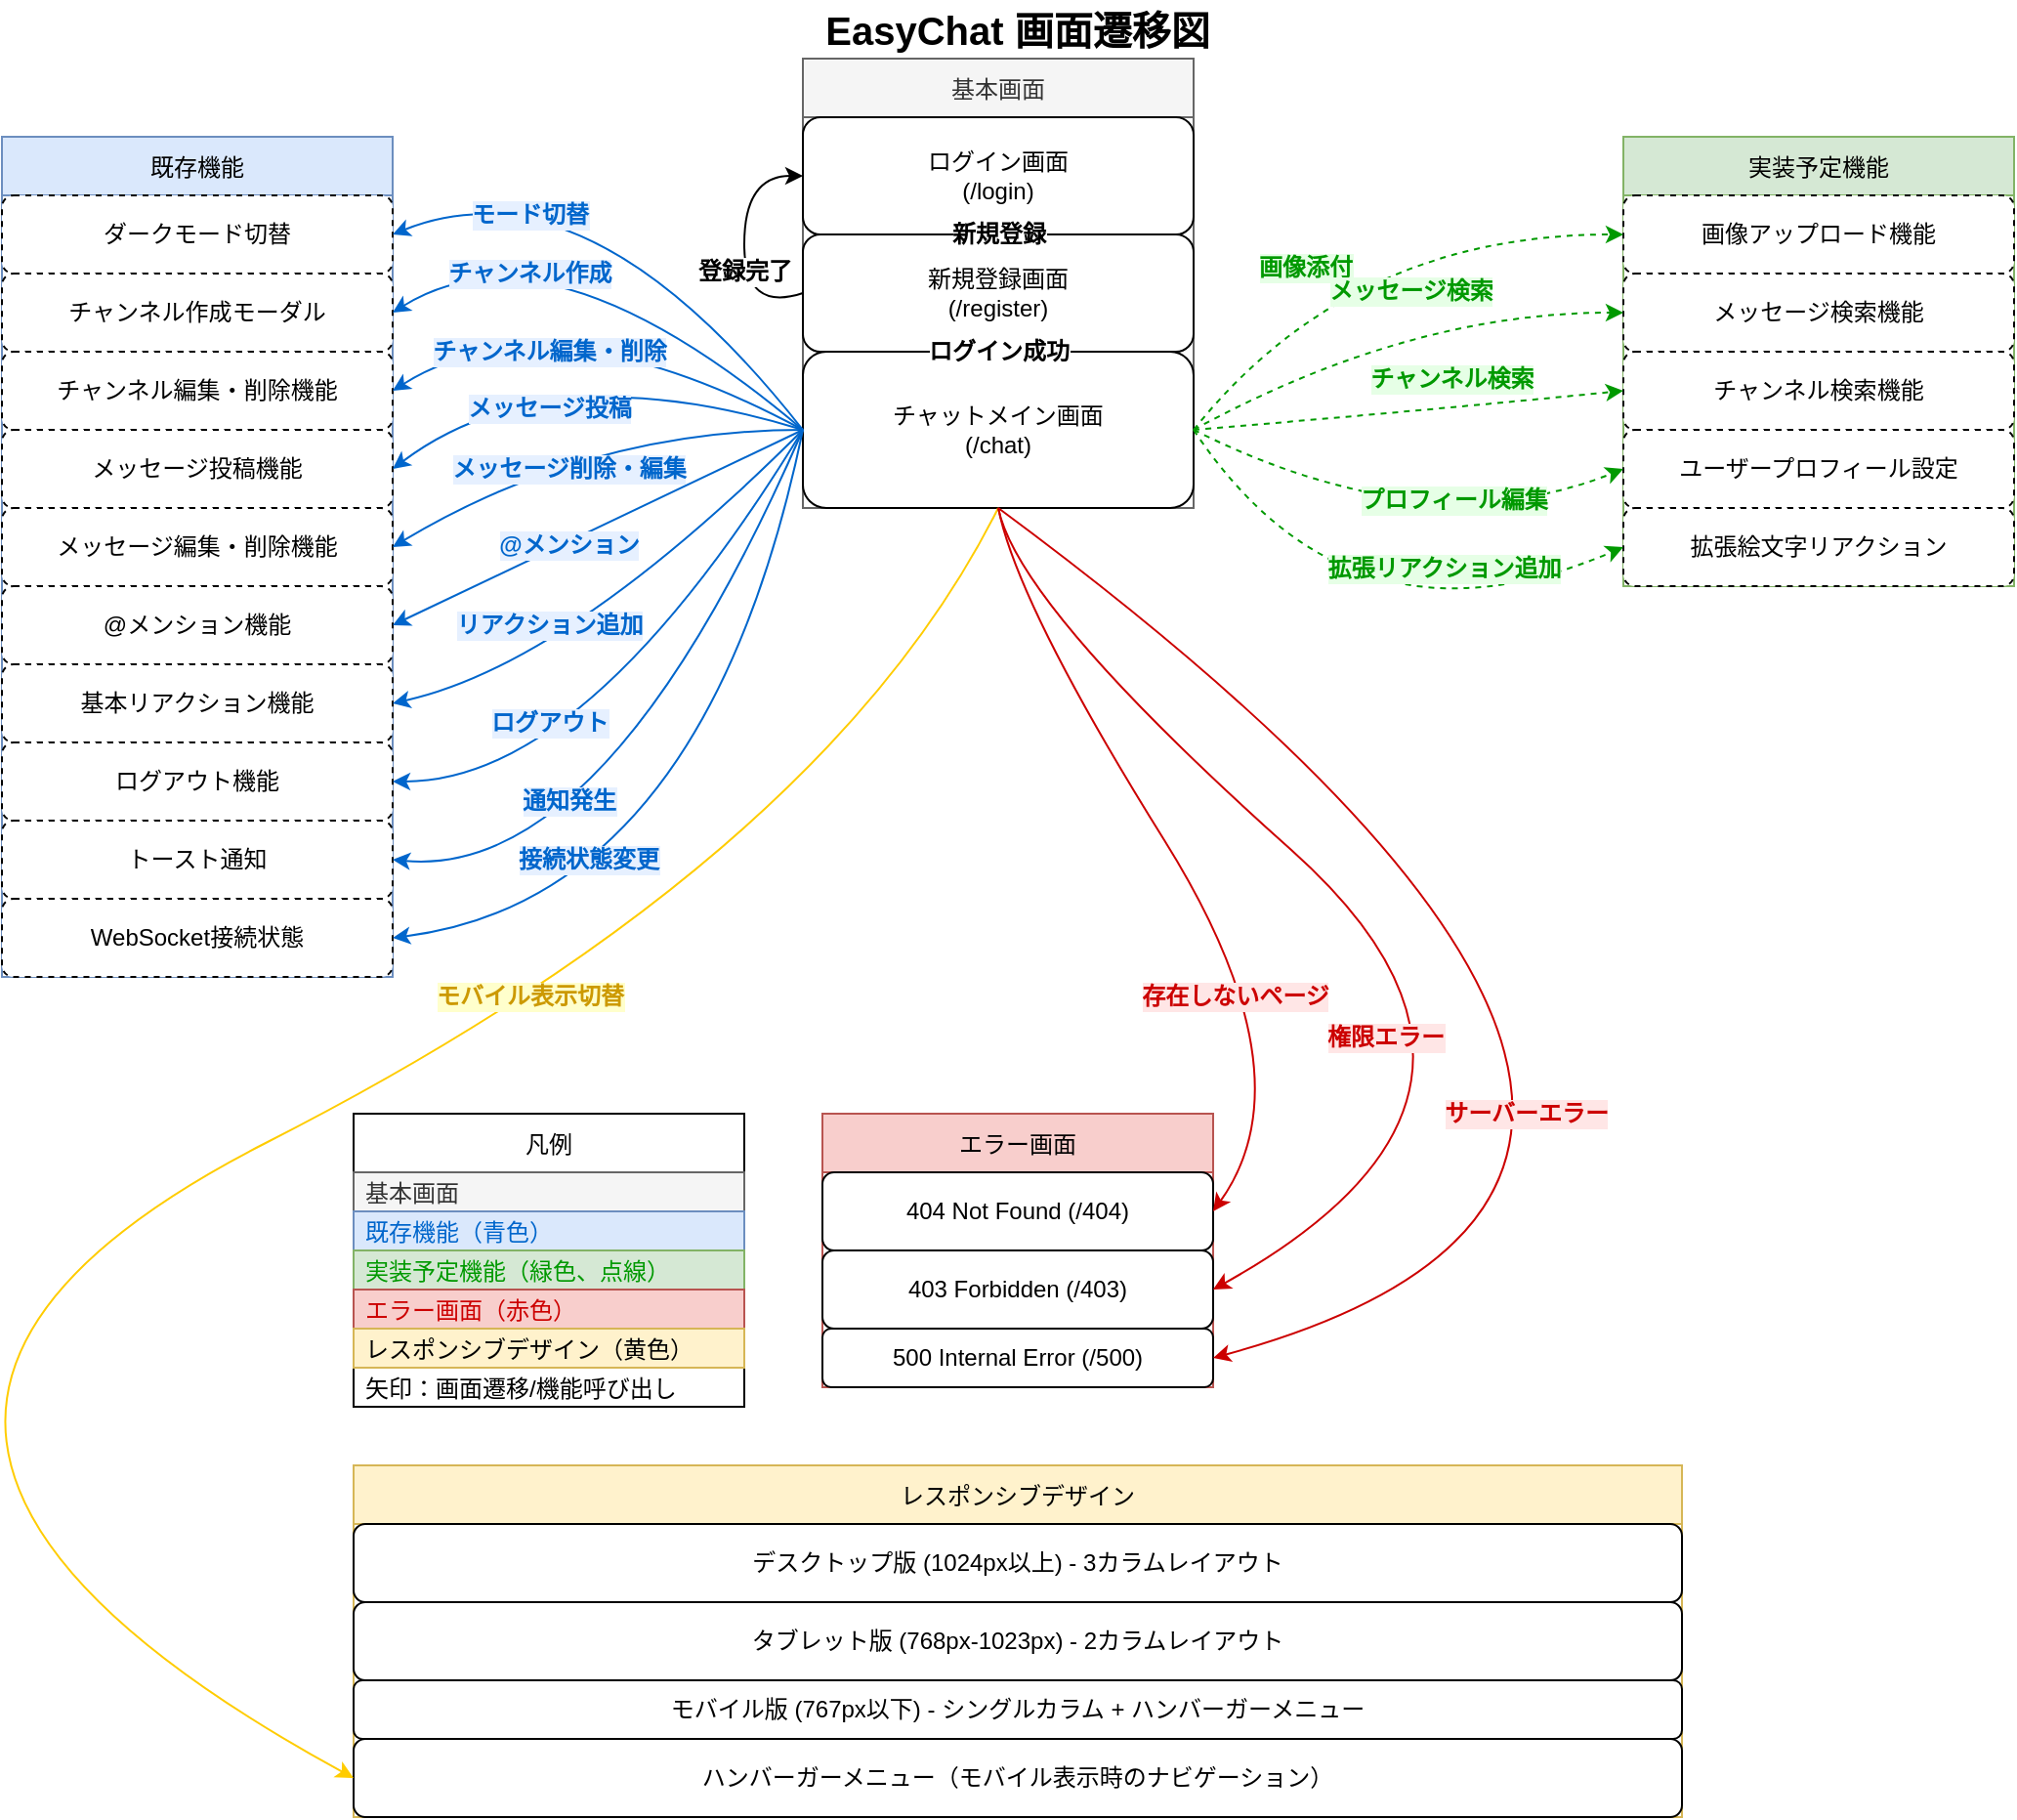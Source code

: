 <mxfile>
    <diagram id="chat-app-flow" name="Chat App Screen Flow">
        <mxGraphModel dx="2257" dy="952" grid="1" gridSize="10" guides="1" tooltips="1" connect="1" arrows="1" fold="1" page="1" pageScale="1" pageWidth="827" pageHeight="1169" math="0" shadow="0">
            <root>
                <mxCell id="0"/>
                <mxCell id="1" parent="0"/>
                <mxCell id="base-screens-group" value="基本画面" style="swimlane;fontStyle=0;childLayout=stackLayout;horizontal=1;startSize=30;horizontalStack=0;resizeParent=1;resizeParentMax=0;resizeLast=0;collapsible=1;marginBottom=0;fillColor=#f5f5f5;strokeColor=#666666;fontColor=#333333;" vertex="1" parent="1">
                    <mxGeometry x="270" y="40" width="200" height="230" as="geometry"/>
                </mxCell>
                <mxCell id="login-screen" value="ログイン画面&#xa;(/login)" style="rounded=1;whiteSpace=wrap;html=1;" parent="base-screens-group" vertex="1">
                    <mxGeometry y="30" width="200" height="60" as="geometry"/>
                </mxCell>
                <mxCell id="register-screen" value="新規登録画面&#xa;(/register)" style="rounded=1;whiteSpace=wrap;html=1;" parent="base-screens-group" vertex="1">
                    <mxGeometry y="90" width="200" height="60" as="geometry"/>
                </mxCell>
                <mxCell id="chat-screen" value="チャットメイン画面&#xa;(/chat)" style="rounded=1;whiteSpace=wrap;html=1;" parent="base-screens-group" vertex="1">
                    <mxGeometry y="150" width="200" height="80" as="geometry"/>
                </mxCell>
                <mxCell id="existing-features-group" value="既存機能" style="swimlane;fontStyle=0;childLayout=stackLayout;horizontal=1;startSize=30;horizontalStack=0;resizeParent=1;resizeParentMax=0;resizeLast=0;collapsible=1;marginBottom=0;fillColor=#dae8fc;strokeColor=#6c8ebf;" vertex="1" parent="1">
                    <mxGeometry x="-140" y="80" width="200" height="430" as="geometry"/>
                </mxCell>
                <mxCell id="dark-mode-toggle" value="ダークモード切替" style="rounded=1;whiteSpace=wrap;html=1;dashed=1;" parent="existing-features-group" vertex="1">
                    <mxGeometry y="30" width="200" height="40" as="geometry"/>
                </mxCell>
                <mxCell id="channel-modal" value="チャンネル作成モーダル" style="rounded=1;whiteSpace=wrap;html=1;dashed=1;" parent="existing-features-group" vertex="1">
                    <mxGeometry y="70" width="200" height="40" as="geometry"/>
                </mxCell>
                <mxCell id="channel-edit-delete" value="チャンネル編集・削除機能" style="rounded=1;whiteSpace=wrap;html=1;dashed=1;" vertex="1" parent="existing-features-group">
                    <mxGeometry y="110" width="200" height="40" as="geometry"/>
                </mxCell>
                <mxCell id="message-post" value="メッセージ投稿機能" style="rounded=1;whiteSpace=wrap;html=1;dashed=1;" vertex="1" parent="existing-features-group">
                    <mxGeometry y="150" width="200" height="40" as="geometry"/>
                </mxCell>
                <mxCell id="message-modal" value="メッセージ編集・削除機能" style="rounded=1;whiteSpace=wrap;html=1;dashed=1;" parent="existing-features-group" vertex="1">
                    <mxGeometry y="190" width="200" height="40" as="geometry"/>
                </mxCell>
                <mxCell id="mention-feature" value="@メンション機能" style="rounded=1;whiteSpace=wrap;html=1;dashed=1;" vertex="1" parent="existing-features-group">
                    <mxGeometry y="230" width="200" height="40" as="geometry"/>
                </mxCell>
                <mxCell id="basic-reaction" value="基本リアクション機能" style="rounded=1;whiteSpace=wrap;html=1;dashed=1;" vertex="1" parent="existing-features-group">
                    <mxGeometry y="270" width="200" height="40" as="geometry"/>
                </mxCell>
                <mxCell id="logout-feature" value="ログアウト機能" style="rounded=1;whiteSpace=wrap;html=1;dashed=1;" vertex="1" parent="existing-features-group">
                    <mxGeometry y="310" width="200" height="40" as="geometry"/>
                </mxCell>
                <mxCell id="toast-notification" value="トースト通知" style="rounded=1;whiteSpace=wrap;html=1;dashed=1;" parent="existing-features-group" vertex="1">
                    <mxGeometry y="350" width="200" height="40" as="geometry"/>
                </mxCell>
                <mxCell id="websocket-status" value="WebSocket接続状態" style="rounded=1;whiteSpace=wrap;html=1;dashed=1;" parent="existing-features-group" vertex="1">
                    <mxGeometry y="390" width="200" height="40" as="geometry"/>
                </mxCell>
                <mxCell id="planned-features-group" value="実装予定機能" style="swimlane;fontStyle=0;childLayout=stackLayout;horizontal=1;startSize=30;horizontalStack=0;resizeParent=1;resizeParentMax=0;resizeLast=0;collapsible=1;marginBottom=0;fillColor=#d5e8d4;strokeColor=#82b366;" vertex="1" parent="1">
                    <mxGeometry x="690" y="80" width="200" height="230" as="geometry"/>
                </mxCell>
                <mxCell id="image-upload" value="画像アップロード機能" style="rounded=1;whiteSpace=wrap;html=1;dashed=1;" parent="planned-features-group" vertex="1">
                    <mxGeometry y="30" width="200" height="40" as="geometry"/>
                </mxCell>
                <mxCell id="message-search" value="メッセージ検索機能" style="rounded=1;whiteSpace=wrap;html=1;dashed=1;" parent="planned-features-group" vertex="1">
                    <mxGeometry y="70" width="200" height="40" as="geometry"/>
                </mxCell>
                <mxCell id="channel-search" value="チャンネル検索機能" style="rounded=1;whiteSpace=wrap;html=1;dashed=1;" parent="planned-features-group" vertex="1">
                    <mxGeometry y="110" width="200" height="40" as="geometry"/>
                </mxCell>
                <mxCell id="profile-modal" value="ユーザープロフィール設定" style="rounded=1;whiteSpace=wrap;html=1;dashed=1;" parent="planned-features-group" vertex="1">
                    <mxGeometry y="150" width="200" height="40" as="geometry"/>
                </mxCell>
                <mxCell id="expanded-reactions" value="拡張絵文字リアクション" style="rounded=1;whiteSpace=wrap;html=1;dashed=1;" parent="planned-features-group" vertex="1">
                    <mxGeometry y="190" width="200" height="40" as="geometry"/>
                </mxCell>
                <mxCell id="error-screens-group" value="エラー画面" style="swimlane;fontStyle=0;childLayout=stackLayout;horizontal=1;startSize=30;horizontalStack=0;resizeParent=1;resizeParentMax=0;resizeLast=0;collapsible=1;marginBottom=0;fillColor=#f8cecc;strokeColor=#b85450;" vertex="1" parent="1">
                    <mxGeometry x="280" y="580" width="200" height="140" as="geometry"/>
                </mxCell>
                <mxCell id="404-screen" value="404 Not Found (/404)" style="rounded=1;whiteSpace=wrap;html=1;" parent="error-screens-group" vertex="1">
                    <mxGeometry y="30" width="200" height="40" as="geometry"/>
                </mxCell>
                <mxCell id="403-screen" value="403 Forbidden (/403)" style="rounded=1;whiteSpace=wrap;html=1;" parent="error-screens-group" vertex="1">
                    <mxGeometry y="70" width="200" height="40" as="geometry"/>
                </mxCell>
                <mxCell id="500-screen" value="500 Internal Error (/500)" style="rounded=1;whiteSpace=wrap;html=1;" parent="error-screens-group" vertex="1">
                    <mxGeometry y="110" width="200" height="30" as="geometry"/>
                </mxCell>
                <mxCell id="responsive-design-group" value="レスポンシブデザイン" style="swimlane;fontStyle=0;childLayout=stackLayout;horizontal=1;startSize=30;horizontalStack=0;resizeParent=1;resizeParentMax=0;resizeLast=0;collapsible=1;marginBottom=0;fillColor=#fff2cc;strokeColor=#d6b656;" vertex="1" parent="1">
                    <mxGeometry x="40" y="760" width="680" height="180" as="geometry"/>
                </mxCell>
                <mxCell id="responsive-desktop" value="デスクトップ版 (1024px以上) - 3カラムレイアウト" style="rounded=1;whiteSpace=wrap;html=1;" parent="responsive-design-group" vertex="1">
                    <mxGeometry y="30" width="680" height="40" as="geometry"/>
                </mxCell>
                <mxCell id="responsive-tablet" value="タブレット版 (768px-1023px) - 2カラムレイアウト" style="rounded=1;whiteSpace=wrap;html=1;" parent="responsive-design-group" vertex="1">
                    <mxGeometry y="70" width="680" height="40" as="geometry"/>
                </mxCell>
                <mxCell id="responsive-mobile" value="モバイル版 (767px以下) - シングルカラム + ハンバーガーメニュー" style="rounded=1;whiteSpace=wrap;html=1;" parent="responsive-design-group" vertex="1">
                    <mxGeometry y="110" width="680" height="30" as="geometry"/>
                </mxCell>
                <mxCell id="hamburger-menu" value="ハンバーガーメニュー（モバイル表示時のナビゲーション）" style="rounded=1;whiteSpace=wrap;html=1;" vertex="1" parent="responsive-design-group">
                    <mxGeometry y="140" width="680" height="40" as="geometry"/>
                </mxCell>
                <mxCell id="login-to-register" value="新規登録" style="endArrow=classic;html=1;exitX=0.5;exitY=1;entryX=0.5;entryY=0;fontStyle=1;fontSize=12;labelBackgroundColor=#FFFFFF;" parent="1" source="login-screen" target="register-screen" edge="1">
                    <mxGeometry x="-0.2" relative="1" as="geometry">
                        <mxPoint as="offset"/>
                    </mxGeometry>
                </mxCell>
                <mxCell id="register-to-login" value="登録完了" style="endArrow=classic;html=1;exitX=0;exitY=0.5;entryX=0;entryY=0.5;curved=1;fontStyle=1;fontSize=12;labelBackgroundColor=#FFFFFF;" parent="1" source="register-screen" target="login-screen" edge="1">
                    <mxGeometry x="-0.2" relative="1" as="geometry">
                        <Array as="points">
                            <mxPoint x="240" y="170"/>
                            <mxPoint x="240" y="100"/>
                        </Array>
                        <mxPoint as="offset"/>
                    </mxGeometry>
                </mxCell>
                <mxCell id="login-to-chat" value="ログイン成功" style="endArrow=classic;html=1;exitX=0.5;exitY=1;entryX=0.5;entryY=0;fontStyle=1;fontSize=12;labelBackgroundColor=#FFFFFF;" parent="1" source="register-screen" target="chat-screen" edge="1">
                    <mxGeometry relative="1" as="geometry"/>
                </mxCell>
                <mxCell id="chat-to-dark-mode" value="モード切替" style="curved=1;endArrow=classic;html=1;exitX=0;exitY=0.5;entryX=1;entryY=0.5;strokeColor=#0066CC;fontColor=#0066CC;fontStyle=1;fontSize=12;labelBackgroundColor=#E6F0FF;exitDx=0;exitDy=0;entryDx=0;entryDy=0;" parent="1" source="chat-screen" target="dark-mode-toggle" edge="1">
                    <mxGeometry x="0.519" y="17" relative="1" as="geometry">
                        <Array as="points">
                            <mxPoint x="160" y="90"/>
                        </Array>
                        <mxPoint as="offset"/>
                        <mxPoint x="240" y="50" as="sourcePoint"/>
                        <mxPoint x="70" y="-30" as="targetPoint"/>
                    </mxGeometry>
                </mxCell>
                <mxCell id="chat-to-channel" value="チャンネル作成" style="curved=1;endArrow=classic;html=1;exitX=0;exitY=0.5;entryX=1;entryY=0.5;strokeColor=#0066CC;fontColor=#0066CC;fontStyle=1;fontSize=12;labelBackgroundColor=#E6F0FF;" parent="1" source="chat-screen" target="channel-modal" edge="1">
                    <mxGeometry x="0.471" y="20" relative="1" as="geometry">
                        <Array as="points">
                            <mxPoint x="140" y="120"/>
                        </Array>
                        <mxPoint as="offset"/>
                    </mxGeometry>
                </mxCell>
                <mxCell id="chat-to-channel-edit" value="チャンネル編集・削除" style="curved=1;endArrow=classic;html=1;exitX=0;exitY=0.5;entryX=1;entryY=0.5;strokeColor=#0066CC;fontColor=#0066CC;fontStyle=1;fontSize=12;labelBackgroundColor=#E6F0FF;" edge="1" parent="1" source="chat-screen" target="channel-edit-delete">
                    <mxGeometry x="0.352" y="25" relative="1" as="geometry">
                        <Array as="points">
                            <mxPoint x="140" y="160"/>
                        </Array>
                        <mxPoint as="offset"/>
                    </mxGeometry>
                </mxCell>
                <mxCell id="chat-to-message-post" value="メッセージ投稿" style="curved=1;endArrow=classic;html=1;exitX=0;exitY=0.5;entryX=1;entryY=0.5;strokeColor=#0066CC;fontColor=#0066CC;fontStyle=1;fontSize=12;labelBackgroundColor=#E6F0FF;" edge="1" parent="1" source="chat-screen" target="message-post">
                    <mxGeometry x="0.295" y="23" relative="1" as="geometry">
                        <Array as="points">
                            <mxPoint x="140" y="190"/>
                        </Array>
                        <mxPoint as="offset"/>
                    </mxGeometry>
                </mxCell>
                <mxCell id="chat-to-message" value="メッセージ削除・編集" style="curved=1;endArrow=classic;html=1;exitX=0;exitY=0.5;entryX=1;entryY=0.5;strokeColor=#0066CC;fontColor=#0066CC;fontStyle=1;fontSize=12;labelBackgroundColor=#E6F0FF;" parent="1" source="chat-screen" target="message-modal" edge="1">
                    <mxGeometry x="0.137" y="12" relative="1" as="geometry">
                        <Array as="points">
                            <mxPoint x="160" y="230"/>
                        </Array>
                        <mxPoint as="offset"/>
                    </mxGeometry>
                </mxCell>
                <mxCell id="chat-to-mention" value="@メンション" style="curved=1;endArrow=classic;html=1;exitX=0;exitY=0.5;entryX=1;entryY=0.5;strokeColor=#0066CC;fontColor=#0066CC;fontStyle=1;fontSize=12;labelBackgroundColor=#E6F0FF;" edge="1" parent="1" source="chat-screen" target="mention-feature">
                    <mxGeometry x="0.153" y="3" relative="1" as="geometry">
                        <Array as="points"/>
                        <mxPoint y="-1" as="offset"/>
                    </mxGeometry>
                </mxCell>
                <mxCell id="chat-to-reaction" value="リアクション追加" style="curved=1;endArrow=classic;html=1;exitX=0;exitY=0.5;entryX=1;entryY=0.5;strokeColor=#0066CC;fontColor=#0066CC;fontStyle=1;fontSize=12;labelBackgroundColor=#E6F0FF;" edge="1" parent="1" source="chat-screen" target="basic-reaction">
                    <mxGeometry x="0.242" y="-21" relative="1" as="geometry">
                        <Array as="points">
                            <mxPoint x="150" y="350"/>
                        </Array>
                        <mxPoint as="offset"/>
                    </mxGeometry>
                </mxCell>
                <mxCell id="chat-to-logout" value="ログアウト" style="curved=1;endArrow=classic;html=1;exitX=0;exitY=0.5;entryX=1;entryY=0.5;strokeColor=#0066CC;fontColor=#0066CC;fontStyle=1;fontSize=12;labelBackgroundColor=#E6F0FF;" edge="1" parent="1" source="chat-screen" target="logout-feature">
                    <mxGeometry x="0.485" y="-30" relative="1" as="geometry">
                        <Array as="points">
                            <mxPoint x="160" y="410"/>
                        </Array>
                        <mxPoint as="offset"/>
                    </mxGeometry>
                </mxCell>
                <mxCell id="chat-to-toast" value="通知発生" style="curved=1;endArrow=classic;html=1;exitX=0;exitY=0.5;entryX=1;entryY=0.5;strokeColor=#0066CC;fontColor=#0066CC;fontStyle=1;fontSize=12;labelBackgroundColor=#E6F0FF;" parent="1" source="chat-screen" target="toast-notification" edge="1">
                    <mxGeometry x="0.23" y="-34" relative="1" as="geometry">
                        <Array as="points">
                            <mxPoint x="170" y="460"/>
                        </Array>
                        <mxPoint as="offset"/>
                    </mxGeometry>
                </mxCell>
                <mxCell id="chat-to-websocket" value="接続状態変更" style="curved=1;endArrow=classic;html=1;exitX=0;exitY=0.5;entryX=1;entryY=0.5;strokeColor=#0066CC;fontColor=#0066CC;fontStyle=1;fontSize=12;labelBackgroundColor=#E6F0FF;" parent="1" source="chat-screen" target="websocket-status" edge="1">
                    <mxGeometry x="0.487" y="-27" relative="1" as="geometry">
                        <Array as="points">
                            <mxPoint x="220" y="470"/>
                        </Array>
                        <mxPoint as="offset"/>
                    </mxGeometry>
                </mxCell>
                <mxCell id="chat-to-hamburger" value="モバイル表示切替" style="curved=1;endArrow=classic;html=1;exitX=0.5;exitY=1;strokeColor=#FFCC00;fontColor=#CC9900;fontStyle=1;fontSize=12;labelBackgroundColor=#FFFFCC;" edge="1" parent="1" source="chat-screen">
                    <mxGeometry x="-0.397" y="-6" relative="1" as="geometry">
                        <Array as="points">
                            <mxPoint x="280" y="450"/>
                            <mxPoint x="-290" y="740"/>
                        </Array>
                        <mxPoint as="offset"/>
                        <mxPoint x="40" y="920" as="targetPoint"/>
                    </mxGeometry>
                </mxCell>
                <mxCell id="chat-to-image" value="画像添付" style="curved=1;endArrow=classic;html=1;exitX=1;exitY=0.5;entryX=0;entryY=0.5;dashed=1;strokeColor=#009900;fontColor=#009900;fontStyle=1;fontSize=12;labelBackgroundColor=#E6FFE6;" parent="1" source="chat-screen" target="image-upload" edge="1">
                    <mxGeometry x="-0.251" y="8" relative="1" as="geometry">
                        <Array as="points">
                            <mxPoint x="550" y="130"/>
                        </Array>
                        <mxPoint as="offset"/>
                    </mxGeometry>
                </mxCell>
                <mxCell id="chat-to-message-search" value="メッセージ検索" style="curved=1;endArrow=classic;html=1;exitX=1;exitY=0.5;entryX=0;entryY=0.5;dashed=1;strokeColor=#009900;fontColor=#009900;fontStyle=1;fontSize=12;labelBackgroundColor=#E6FFE6;" parent="1" source="chat-screen" target="message-search" edge="1">
                    <mxGeometry x="0.077" y="11" relative="1" as="geometry">
                        <Array as="points">
                            <mxPoint x="580" y="170"/>
                        </Array>
                        <mxPoint as="offset"/>
                    </mxGeometry>
                </mxCell>
                <mxCell id="chat-to-channel-search" value="チャンネル検索" style="curved=1;endArrow=classic;html=1;exitX=1;exitY=0.5;entryX=0;entryY=0.5;dashed=1;strokeColor=#009900;fontColor=#009900;fontStyle=1;fontSize=12;labelBackgroundColor=#E6FFE6;" parent="1" source="chat-screen" target="channel-search" edge="1">
                    <mxGeometry x="0.214" y="15" relative="1" as="geometry">
                        <Array as="points">
                            <mxPoint x="590" y="220"/>
                        </Array>
                        <mxPoint as="offset"/>
                    </mxGeometry>
                </mxCell>
                <mxCell id="chat-to-profile" value="プロフィール編集" style="curved=1;endArrow=classic;html=1;exitX=1;exitY=0.5;entryX=0;entryY=0.5;dashed=1;strokeColor=#009900;fontColor=#009900;fontStyle=1;fontSize=12;labelBackgroundColor=#E6FFE6;" parent="1" source="chat-screen" target="profile-modal" edge="1">
                    <mxGeometry x="0.282" y="18" relative="1" as="geometry">
                        <Array as="points">
                            <mxPoint x="590" y="290"/>
                        </Array>
                        <mxPoint as="offset"/>
                    </mxGeometry>
                </mxCell>
                <mxCell id="chat-to-expanded-reactions" value="拡張リアクション追加" style="curved=1;endArrow=classic;html=1;exitX=1;exitY=0.5;entryX=0;entryY=0.5;dashed=1;strokeColor=#009900;fontColor=#009900;fontStyle=1;fontSize=12;labelBackgroundColor=#E6FFE6;" edge="1" parent="1" source="chat-screen" target="expanded-reactions">
                    <mxGeometry x="0.404" y="26" relative="1" as="geometry">
                        <Array as="points">
                            <mxPoint x="550" y="350"/>
                        </Array>
                        <mxPoint as="offset"/>
                    </mxGeometry>
                </mxCell>
                <mxCell id="chat-to-404" value="存在しないページ" style="curved=1;endArrow=classic;html=1;exitX=0.5;exitY=1;entryX=1;entryY=0.5;strokeColor=#CC0000;fontColor=#CC0000;fontStyle=1;fontSize=12;labelBackgroundColor=#FFE6E6;entryDx=0;entryDy=0;" parent="1" source="chat-screen" target="404-screen" edge="1">
                    <mxGeometry x="0.328" y="-13" relative="1" as="geometry">
                        <Array as="points">
                            <mxPoint x="380" y="320"/>
                            <mxPoint x="530" y="560"/>
                        </Array>
                        <mxPoint x="1" as="offset"/>
                    </mxGeometry>
                </mxCell>
                <mxCell id="chat-to-403" value="権限エラー" style="curved=1;endArrow=classic;html=1;exitX=0.5;exitY=1;entryX=1;entryY=0.5;strokeColor=#CC0000;fontColor=#CC0000;fontStyle=1;fontSize=12;labelBackgroundColor=#FFE6E6;entryDx=0;entryDy=0;" parent="1" source="chat-screen" target="403-screen" edge="1">
                    <mxGeometry x="0.07" y="-40" relative="1" as="geometry">
                        <Array as="points">
                            <mxPoint x="380" y="320"/>
                            <mxPoint x="660" y="570"/>
                        </Array>
                        <mxPoint as="offset"/>
                    </mxGeometry>
                </mxCell>
                <mxCell id="chat-to-500" value="サーバーエラー" style="curved=1;endArrow=classic;html=1;exitX=0.5;exitY=1;entryX=1;entryY=0.5;strokeColor=#CC0000;fontColor=#CC0000;fontStyle=1;fontSize=12;labelBackgroundColor=#FFE6E6;entryDx=0;entryDy=0;" parent="1" source="chat-screen" target="500-screen" edge="1">
                    <mxGeometry x="0.6" y="-79" relative="1" as="geometry">
                        <Array as="points">
                            <mxPoint x="830" y="610"/>
                        </Array>
                        <mxPoint as="offset"/>
                    </mxGeometry>
                </mxCell>
                <mxCell id="legend" value="凡例" style="swimlane;fontStyle=0;childLayout=stackLayout;horizontal=1;startSize=30;horizontalStack=0;resizeParent=1;resizeParentMax=0;resizeLast=0;collapsible=1;marginBottom=0;" vertex="1" parent="1">
                    <mxGeometry x="40" y="580" width="200" height="150" as="geometry"/>
                </mxCell>
                <mxCell id="legend-base" value="基本画面" style="text;strokeColor=#666666;fillColor=#f5f5f5;align=left;verticalAlign=middle;spacingLeft=4;spacingRight=4;overflow=hidden;points=[[0,0.5],[1,0.5]];portConstraint=eastwest;rotatable=0;fontColor=#333333;" vertex="1" parent="legend">
                    <mxGeometry y="30" width="200" height="20" as="geometry"/>
                </mxCell>
                <mxCell id="legend-existing" value="既存機能（青色）" style="text;strokeColor=#6c8ebf;fillColor=#dae8fc;align=left;verticalAlign=middle;spacingLeft=4;spacingRight=4;overflow=hidden;points=[[0,0.5],[1,0.5]];portConstraint=eastwest;rotatable=0;fontColor=#0066CC;" vertex="1" parent="legend">
                    <mxGeometry y="50" width="200" height="20" as="geometry"/>
                </mxCell>
                <mxCell id="legend-planned" value="実装予定機能（緑色、点線）" style="text;strokeColor=#82b366;fillColor=#d5e8d4;align=left;verticalAlign=middle;spacingLeft=4;spacingRight=4;overflow=hidden;points=[[0,0.5],[1,0.5]];portConstraint=eastwest;rotatable=0;fontColor=#009900;" vertex="1" parent="legend">
                    <mxGeometry y="70" width="200" height="20" as="geometry"/>
                </mxCell>
                <mxCell id="legend-error" value="エラー画面（赤色）" style="text;strokeColor=#b85450;fillColor=#f8cecc;align=left;verticalAlign=middle;spacingLeft=4;spacingRight=4;overflow=hidden;points=[[0,0.5],[1,0.5]];portConstraint=eastwest;rotatable=0;fontColor=#CC0000;" vertex="1" parent="legend">
                    <mxGeometry y="90" width="200" height="20" as="geometry"/>
                </mxCell>
                <mxCell id="legend-responsive" value="レスポンシブデザイン（黄色）" style="text;strokeColor=#d6b656;fillColor=#fff2cc;align=left;verticalAlign=middle;spacingLeft=4;spacingRight=4;overflow=hidden;points=[[0,0.5],[1,0.5]];portConstraint=eastwest;rotatable=0;fontSize=12;" vertex="1" parent="legend">
                    <mxGeometry y="110" width="200" height="20" as="geometry"/>
                </mxCell>
                <mxCell id="legend-arrows" value="矢印：画面遷移/機能呼び出し" style="text;align=left;verticalAlign=middle;spacingLeft=4;spacingRight=4;overflow=hidden;points=[[0,0.5],[1,0.5]];portConstraint=eastwest;rotatable=0;fontSize=12;" vertex="1" parent="legend">
                    <mxGeometry y="130" width="200" height="20" as="geometry"/>
                </mxCell>
                <mxCell id="title" value="EasyChat 画面遷移図" style="text;html=1;strokeColor=none;fillColor=none;align=center;verticalAlign=middle;whiteSpace=wrap;rounded=0;fontSize=20;fontStyle=1" vertex="1" parent="1">
                    <mxGeometry x="215" y="10" width="330" height="30" as="geometry"/>
                </mxCell>
            </root>
        </mxGraphModel>
    </diagram>
</mxfile>